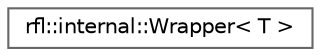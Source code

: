 digraph "类继承关系图"
{
 // LATEX_PDF_SIZE
  bgcolor="transparent";
  edge [fontname=Helvetica,fontsize=10,labelfontname=Helvetica,labelfontsize=10];
  node [fontname=Helvetica,fontsize=10,shape=box,height=0.2,width=0.4];
  rankdir="LR";
  Node0 [id="Node000000",label="rfl::internal::Wrapper\< T \>",height=0.2,width=0.4,color="grey40", fillcolor="white", style="filled",URL="$structrfl_1_1internal_1_1_wrapper.html",tooltip=" "];
}
